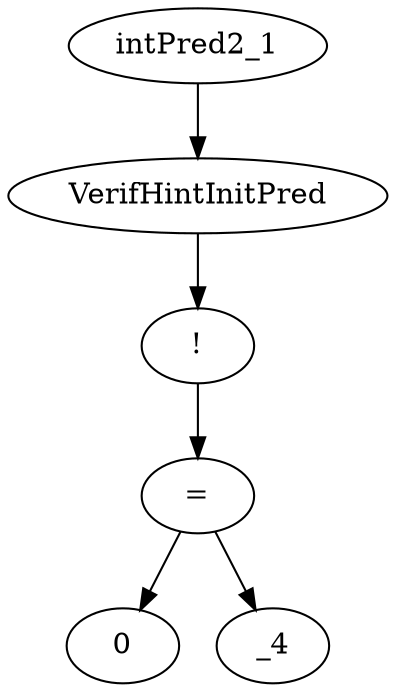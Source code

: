 digraph dag {
0 [label="intPred2_1"];
1 [label="VerifHintInitPred"];
2 [label="!"];
3 [label="="];
4 [label="0"];
5 [label="_4"];
"0" -> "1"[label=""]
"1" -> "2"[label=""]
"2" -> "3"[label=""]
"3" -> "5"[label=""]
"3" -> "4"[label=""]
}
